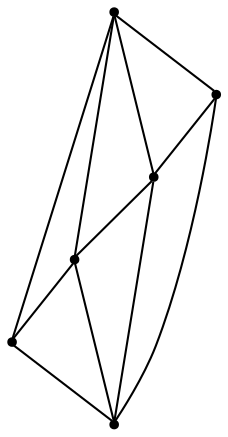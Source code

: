 graph {
  node [shape=point,comment="{\"directed\":false,\"doi\":\"10.1007/978-3-540-31843-9_21\",\"figure\":\"3 (2)\"}"]

  v0 [pos="1241.4809047965116,285.3333367241754"]
  v1 [pos="1450.5198037790697,431.3332769605849"]
  v2 [pos="1241.4809047965116,431.3332769605849"]
  v3 [pos="1241.4809047965116,515.0833659701877"]
  v4 [pos="1241.4809047965116,640.3334193759495"]
  v5 [pos="1032.4420535065408,431.3332769605849"]

  v0 -- v1 [id="-1",pos="1241.4809047965116,285.3333367241754 1450.5198037790697,431.3332769605849 1450.5198037790697,431.3332769605849 1450.5198037790697,431.3332769605849"]
  v5 -- v2 [id="-2",pos="1032.4420535065408,431.3332769605849 1241.4809047965116,431.3332769605849 1241.4809047965116,431.3332769605849 1241.4809047965116,431.3332769605849"]
  v5 -- v4 [id="-3",pos="1032.4420535065408,431.3332769605849 1241.4809047965116,640.3334193759495 1241.4809047965116,640.3334193759495 1241.4809047965116,640.3334193759495"]
  v5 -- v3 [id="-4",pos="1032.4420535065408,431.3332769605849 1241.4809047965116,515.0833659701877 1241.4809047965116,515.0833659701877 1241.4809047965116,515.0833659701877"]
  v5 -- v0 [id="-5",pos="1032.4420535065408,431.3332769605849 1241.4809047965116,285.3333367241754 1241.4809047965116,285.3333367241754 1241.4809047965116,285.3333367241754"]
  v4 -- v3 [id="-6",pos="1241.4809047965116,640.3334193759495 1241.4809047965116,515.0833659701877 1241.4809047965116,515.0833659701877 1241.4809047965116,515.0833659701877"]
  v4 -- v1 [id="-7",pos="1241.4809047965116,640.3334193759495 1450.5198037790697,431.3332769605849 1450.5198037790697,431.3332769605849 1450.5198037790697,431.3332769605849"]
  v3 -- v2 [id="-8",pos="1241.4809047965116,515.0833659701877 1241.4809047965116,431.3332769605849 1241.4809047965116,431.3332769605849 1241.4809047965116,431.3332769605849"]
  v3 -- v1 [id="-9",pos="1241.4809047965116,515.0833659701877 1450.5198037790697,431.3332769605849 1450.5198037790697,431.3332769605849 1450.5198037790697,431.3332769605849"]
  v2 -- v0 [id="-10",pos="1241.4809047965116,431.3332769605849 1241.4809047965116,285.3333367241754 1241.4809047965116,285.3333367241754 1241.4809047965116,285.3333367241754"]
  v2 -- v1 [id="-11",pos="1241.4809047965116,431.3332769605849 1450.5198037790697,431.3332769605849 1450.5198037790697,431.3332769605849 1450.5198037790697,431.3332769605849"]
}